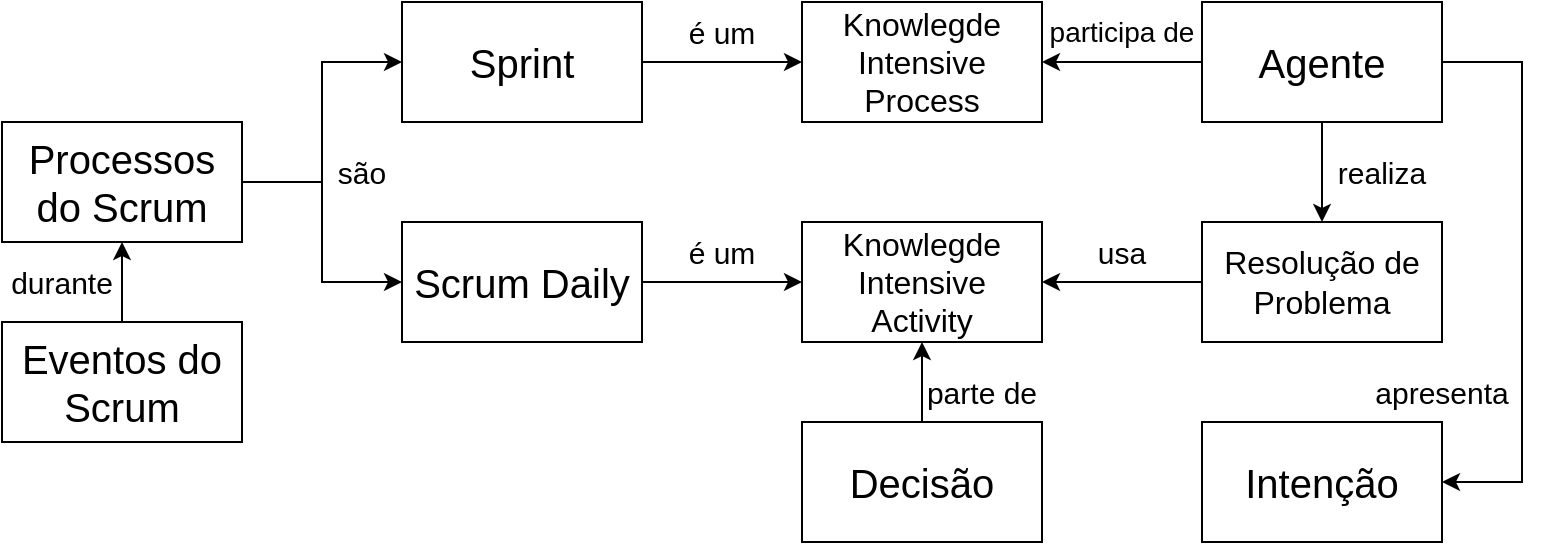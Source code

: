 <mxfile version="20.2.3" type="device"><diagram id="K6ppePqq7YSEXVfvjs-w" name="Page-1"><mxGraphModel dx="1422" dy="865" grid="1" gridSize="10" guides="1" tooltips="1" connect="1" arrows="1" fold="1" page="1" pageScale="1" pageWidth="850" pageHeight="1100" math="0" shadow="0"><root><mxCell id="0"/><mxCell id="1" parent="0"/><mxCell id="Qylv6tSqyCAbpkr8iuWz-1" value="&lt;font style=&quot;font-size: 16px;&quot;&gt;Knowlegde Intensive Process&lt;/font&gt;" style="rounded=0;whiteSpace=wrap;html=1;" parent="1" vertex="1"><mxGeometry x="580" y="370" width="120" height="60" as="geometry"/></mxCell><mxCell id="Qylv6tSqyCAbpkr8iuWz-2" value="&lt;font style=&quot;font-size: 16px;&quot;&gt;Knowlegde Intensive Activity&lt;/font&gt;" style="rounded=0;whiteSpace=wrap;html=1;" parent="1" vertex="1"><mxGeometry x="580" y="480" width="120" height="60" as="geometry"/></mxCell><mxCell id="Qylv6tSqyCAbpkr8iuWz-3" value="&lt;font style=&quot;font-size: 20px;&quot;&gt;Scrum Daily&lt;/font&gt;" style="rounded=0;whiteSpace=wrap;html=1;" parent="1" vertex="1"><mxGeometry x="380" y="480" width="120" height="60" as="geometry"/></mxCell><mxCell id="Qylv6tSqyCAbpkr8iuWz-4" value="" style="endArrow=classic;html=1;rounded=0;exitX=1;exitY=0.5;exitDx=0;exitDy=0;entryX=0;entryY=0.5;entryDx=0;entryDy=0;" parent="1" source="Qylv6tSqyCAbpkr8iuWz-3" target="Qylv6tSqyCAbpkr8iuWz-2" edge="1"><mxGeometry width="50" height="50" relative="1" as="geometry"><mxPoint x="400" y="460" as="sourcePoint"/><mxPoint x="450" y="410" as="targetPoint"/></mxGeometry></mxCell><mxCell id="Qylv6tSqyCAbpkr8iuWz-5" value="&lt;font style=&quot;font-size: 20px;&quot;&gt;Sprint&lt;/font&gt;" style="rounded=0;whiteSpace=wrap;html=1;" parent="1" vertex="1"><mxGeometry x="380" y="370" width="120" height="60" as="geometry"/></mxCell><mxCell id="Qylv6tSqyCAbpkr8iuWz-6" value="" style="endArrow=classic;html=1;rounded=0;entryX=0;entryY=0.5;entryDx=0;entryDy=0;exitX=1;exitY=0.5;exitDx=0;exitDy=0;" parent="1" source="Qylv6tSqyCAbpkr8iuWz-5" target="Qylv6tSqyCAbpkr8iuWz-1" edge="1"><mxGeometry width="50" height="50" relative="1" as="geometry"><mxPoint x="400" y="460" as="sourcePoint"/><mxPoint x="450" y="410" as="targetPoint"/></mxGeometry></mxCell><mxCell id="Qylv6tSqyCAbpkr8iuWz-7" value="&lt;font style=&quot;font-size: 20px;&quot;&gt;Agente&lt;/font&gt;" style="rounded=0;whiteSpace=wrap;html=1;" parent="1" vertex="1"><mxGeometry x="780" y="370" width="120" height="60" as="geometry"/></mxCell><mxCell id="Qylv6tSqyCAbpkr8iuWz-8" value="&lt;font style=&quot;font-size: 16px;&quot;&gt;Resolução de Problema&lt;/font&gt;" style="rounded=0;whiteSpace=wrap;html=1;" parent="1" vertex="1"><mxGeometry x="780" y="480" width="120" height="60" as="geometry"/></mxCell><mxCell id="Qylv6tSqyCAbpkr8iuWz-9" value="&lt;font style=&quot;font-size: 20px;&quot;&gt;Intenção&lt;/font&gt;" style="rounded=0;whiteSpace=wrap;html=1;" parent="1" vertex="1"><mxGeometry x="780" y="580" width="120" height="60" as="geometry"/></mxCell><mxCell id="Qylv6tSqyCAbpkr8iuWz-11" value="&lt;font style=&quot;font-size: 14px;&quot;&gt;participa de&lt;/font&gt;" style="text;html=1;strokeColor=none;fillColor=none;align=center;verticalAlign=middle;whiteSpace=wrap;rounded=0;" parent="1" vertex="1"><mxGeometry x="700" y="370" width="80" height="30" as="geometry"/></mxCell><mxCell id="Qylv6tSqyCAbpkr8iuWz-13" value="&lt;font style=&quot;font-size: 15px;&quot;&gt;realiza&lt;/font&gt;" style="text;html=1;strokeColor=none;fillColor=none;align=center;verticalAlign=middle;whiteSpace=wrap;rounded=0;" parent="1" vertex="1"><mxGeometry x="840" y="440" width="60" height="30" as="geometry"/></mxCell><mxCell id="Qylv6tSqyCAbpkr8iuWz-14" value="" style="endArrow=classic;html=1;rounded=0;exitX=0;exitY=0.5;exitDx=0;exitDy=0;entryX=1;entryY=0.5;entryDx=0;entryDy=0;" parent="1" source="Qylv6tSqyCAbpkr8iuWz-8" target="Qylv6tSqyCAbpkr8iuWz-2" edge="1"><mxGeometry width="50" height="50" relative="1" as="geometry"><mxPoint x="570" y="450" as="sourcePoint"/><mxPoint x="620" y="400" as="targetPoint"/></mxGeometry></mxCell><mxCell id="Qylv6tSqyCAbpkr8iuWz-15" value="&lt;font style=&quot;font-size: 15px;&quot;&gt;usa&lt;/font&gt;" style="text;html=1;strokeColor=none;fillColor=none;align=center;verticalAlign=middle;whiteSpace=wrap;rounded=0;" parent="1" vertex="1"><mxGeometry x="710" y="480" width="60" height="30" as="geometry"/></mxCell><mxCell id="Qylv6tSqyCAbpkr8iuWz-16" value="" style="endArrow=classic;html=1;rounded=0;entryX=1;entryY=0.5;entryDx=0;entryDy=0;exitX=1;exitY=0.5;exitDx=0;exitDy=0;" parent="1" source="Qylv6tSqyCAbpkr8iuWz-7" target="Qylv6tSqyCAbpkr8iuWz-9" edge="1"><mxGeometry width="50" height="50" relative="1" as="geometry"><mxPoint x="570" y="450" as="sourcePoint"/><mxPoint x="620" y="400" as="targetPoint"/><Array as="points"><mxPoint x="940" y="400"/><mxPoint x="940" y="610"/></Array></mxGeometry></mxCell><mxCell id="Qylv6tSqyCAbpkr8iuWz-17" value="&lt;font style=&quot;font-size: 15px;&quot;&gt;apresenta&lt;/font&gt;" style="text;html=1;strokeColor=none;fillColor=none;align=center;verticalAlign=middle;whiteSpace=wrap;rounded=0;" parent="1" vertex="1"><mxGeometry x="870" y="550" width="60" height="30" as="geometry"/></mxCell><mxCell id="Qylv6tSqyCAbpkr8iuWz-18" value="&lt;font style=&quot;font-size: 20px;&quot;&gt;Decisão&lt;/font&gt;" style="rounded=0;whiteSpace=wrap;html=1;" parent="1" vertex="1"><mxGeometry x="580" y="580" width="120" height="60" as="geometry"/></mxCell><mxCell id="Qylv6tSqyCAbpkr8iuWz-19" value="" style="endArrow=classic;html=1;rounded=0;exitX=0.5;exitY=0;exitDx=0;exitDy=0;entryX=0.5;entryY=1;entryDx=0;entryDy=0;" parent="1" source="Qylv6tSqyCAbpkr8iuWz-18" target="Qylv6tSqyCAbpkr8iuWz-2" edge="1"><mxGeometry width="50" height="50" relative="1" as="geometry"><mxPoint x="570" y="450" as="sourcePoint"/><mxPoint x="620" y="400" as="targetPoint"/></mxGeometry></mxCell><mxCell id="Qylv6tSqyCAbpkr8iuWz-20" value="&lt;font style=&quot;font-size: 15px;&quot;&gt;parte de&lt;/font&gt;" style="text;html=1;strokeColor=none;fillColor=none;align=center;verticalAlign=middle;whiteSpace=wrap;rounded=0;" parent="1" vertex="1"><mxGeometry x="640" y="550" width="60" height="30" as="geometry"/></mxCell><mxCell id="Qylv6tSqyCAbpkr8iuWz-22" value="&lt;font style=&quot;font-size: 15px;&quot;&gt;é um&lt;/font&gt;" style="text;html=1;strokeColor=none;fillColor=none;align=center;verticalAlign=middle;whiteSpace=wrap;rounded=0;" parent="1" vertex="1"><mxGeometry x="510" y="480" width="60" height="30" as="geometry"/></mxCell><mxCell id="Qylv6tSqyCAbpkr8iuWz-23" value="&lt;font style=&quot;font-size: 15px;&quot;&gt;é um&lt;/font&gt;" style="text;html=1;strokeColor=none;fillColor=none;align=center;verticalAlign=middle;whiteSpace=wrap;rounded=0;" parent="1" vertex="1"><mxGeometry x="510" y="370" width="60" height="30" as="geometry"/></mxCell><mxCell id="Qylv6tSqyCAbpkr8iuWz-24" value="&lt;font style=&quot;font-size: 20px;&quot;&gt;Processos do Scrum&lt;/font&gt;" style="rounded=0;whiteSpace=wrap;html=1;" parent="1" vertex="1"><mxGeometry x="180" y="430" width="120" height="60" as="geometry"/></mxCell><mxCell id="Qylv6tSqyCAbpkr8iuWz-25" value="&lt;font style=&quot;font-size: 20px;&quot;&gt;Eventos do Scrum&lt;/font&gt;" style="rounded=0;whiteSpace=wrap;html=1;" parent="1" vertex="1"><mxGeometry x="180" y="530" width="120" height="60" as="geometry"/></mxCell><mxCell id="Qylv6tSqyCAbpkr8iuWz-26" value="" style="endArrow=classic;html=1;rounded=0;exitX=0.5;exitY=0;exitDx=0;exitDy=0;" parent="1" source="Qylv6tSqyCAbpkr8iuWz-25" edge="1"><mxGeometry width="50" height="50" relative="1" as="geometry"><mxPoint x="240" y="530" as="sourcePoint"/><mxPoint x="240" y="490" as="targetPoint"/></mxGeometry></mxCell><mxCell id="Qylv6tSqyCAbpkr8iuWz-27" value="&lt;font style=&quot;font-size: 15px;&quot;&gt;durante&lt;/font&gt;" style="text;html=1;strokeColor=none;fillColor=none;align=center;verticalAlign=middle;whiteSpace=wrap;rounded=0;" parent="1" vertex="1"><mxGeometry x="180" y="495" width="60" height="30" as="geometry"/></mxCell><mxCell id="Qylv6tSqyCAbpkr8iuWz-28" value="" style="endArrow=classic;html=1;rounded=0;exitX=1;exitY=0.5;exitDx=0;exitDy=0;entryX=0;entryY=0.5;entryDx=0;entryDy=0;" parent="1" source="Qylv6tSqyCAbpkr8iuWz-24" target="Qylv6tSqyCAbpkr8iuWz-5" edge="1"><mxGeometry width="50" height="50" relative="1" as="geometry"><mxPoint x="440" y="450" as="sourcePoint"/><mxPoint x="490" y="400" as="targetPoint"/><Array as="points"><mxPoint x="340" y="460"/><mxPoint x="340" y="400"/></Array></mxGeometry></mxCell><mxCell id="Qylv6tSqyCAbpkr8iuWz-29" value="" style="endArrow=classic;html=1;rounded=0;exitX=1;exitY=0.5;exitDx=0;exitDy=0;entryX=0;entryY=0.5;entryDx=0;entryDy=0;" parent="1" source="Qylv6tSqyCAbpkr8iuWz-24" target="Qylv6tSqyCAbpkr8iuWz-3" edge="1"><mxGeometry width="50" height="50" relative="1" as="geometry"><mxPoint x="440" y="450" as="sourcePoint"/><mxPoint x="490" y="400" as="targetPoint"/><Array as="points"><mxPoint x="340" y="460"/><mxPoint x="340" y="510"/></Array></mxGeometry></mxCell><mxCell id="Qylv6tSqyCAbpkr8iuWz-30" value="&lt;font style=&quot;font-size: 15px;&quot;&gt;são&lt;/font&gt;" style="text;html=1;strokeColor=none;fillColor=none;align=center;verticalAlign=middle;whiteSpace=wrap;rounded=0;" parent="1" vertex="1"><mxGeometry x="330" y="440" width="60" height="30" as="geometry"/></mxCell><mxCell id="Qylv6tSqyCAbpkr8iuWz-31" value="" style="endArrow=classic;html=1;rounded=0;exitX=0;exitY=0.5;exitDx=0;exitDy=0;entryX=1;entryY=0.5;entryDx=0;entryDy=0;" parent="1" source="Qylv6tSqyCAbpkr8iuWz-7" target="Qylv6tSqyCAbpkr8iuWz-1" edge="1"><mxGeometry width="50" height="50" relative="1" as="geometry"><mxPoint x="450" y="460" as="sourcePoint"/><mxPoint x="500" y="410" as="targetPoint"/></mxGeometry></mxCell><mxCell id="Qylv6tSqyCAbpkr8iuWz-32" value="" style="endArrow=classic;html=1;rounded=0;entryX=0.5;entryY=0;entryDx=0;entryDy=0;exitX=0.5;exitY=1;exitDx=0;exitDy=0;" parent="1" source="Qylv6tSqyCAbpkr8iuWz-7" target="Qylv6tSqyCAbpkr8iuWz-8" edge="1"><mxGeometry width="50" height="50" relative="1" as="geometry"><mxPoint x="450" y="460" as="sourcePoint"/><mxPoint x="500" y="410" as="targetPoint"/></mxGeometry></mxCell></root></mxGraphModel></diagram></mxfile>